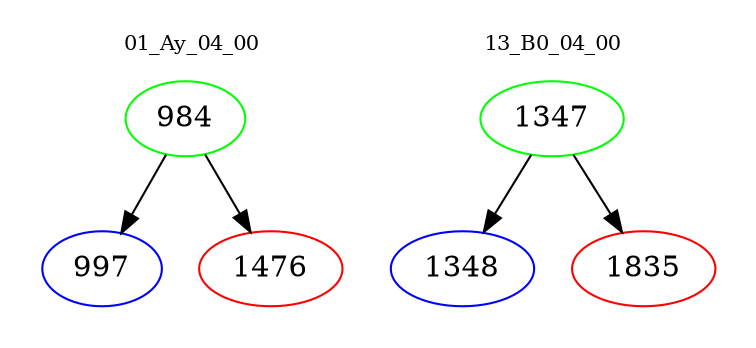 digraph{
subgraph cluster_0 {
color = white
label = "01_Ay_04_00";
fontsize=10;
T0_984 [label="984", color="green"]
T0_984 -> T0_997 [color="black"]
T0_997 [label="997", color="blue"]
T0_984 -> T0_1476 [color="black"]
T0_1476 [label="1476", color="red"]
}
subgraph cluster_1 {
color = white
label = "13_B0_04_00";
fontsize=10;
T1_1347 [label="1347", color="green"]
T1_1347 -> T1_1348 [color="black"]
T1_1348 [label="1348", color="blue"]
T1_1347 -> T1_1835 [color="black"]
T1_1835 [label="1835", color="red"]
}
}
